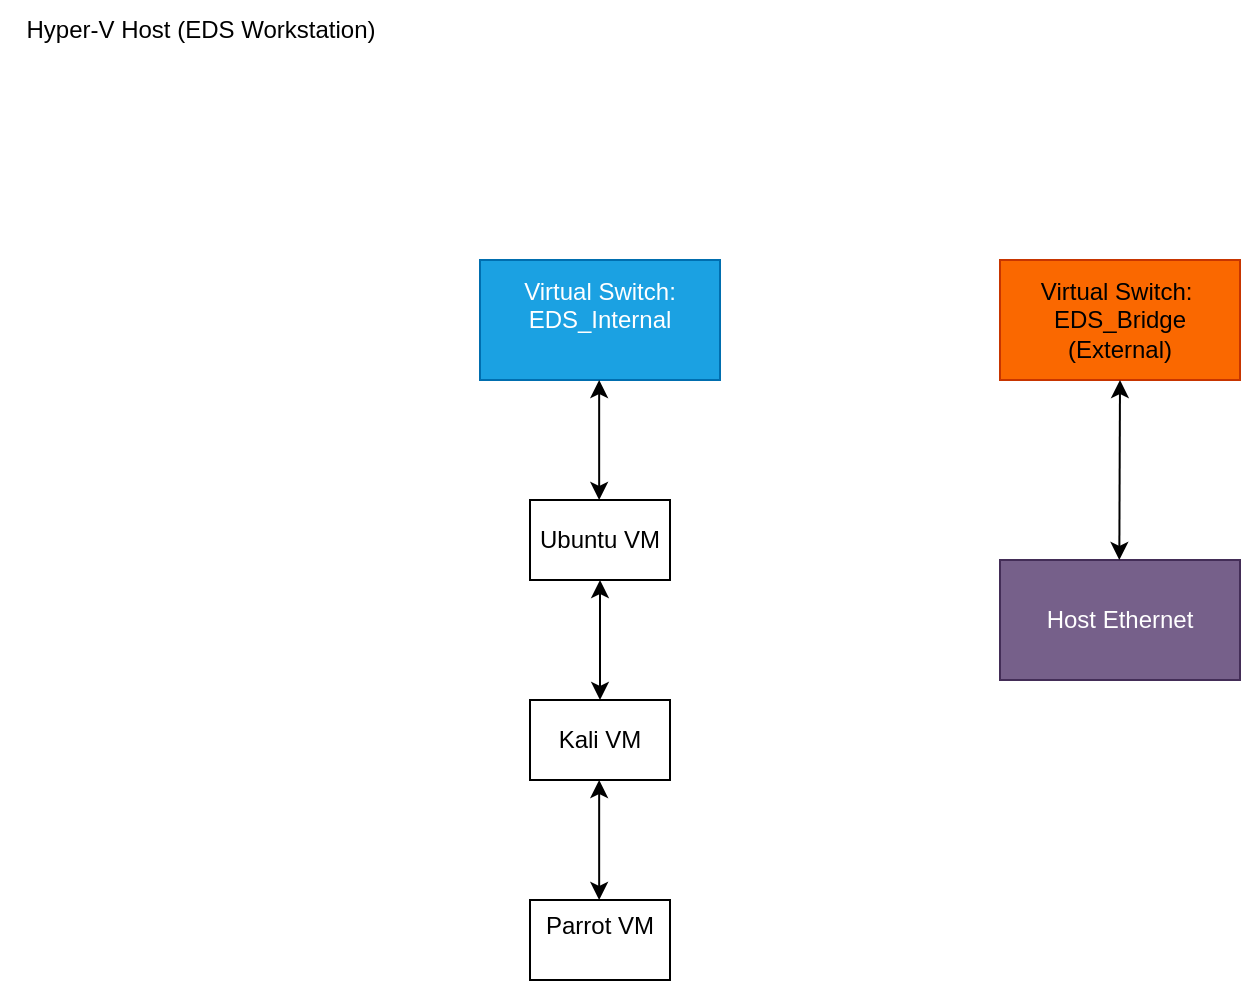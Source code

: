 <mxfile version="26.2.14">
  <diagram name="Page-1" id="rHsQWTbGOgab_UMKQwIw">
    <mxGraphModel dx="3324" dy="467" grid="1" gridSize="10" guides="1" tooltips="1" connect="1" arrows="1" fold="1" page="1" pageScale="1" pageWidth="850" pageHeight="1100" math="0" shadow="0">
      <root>
        <mxCell id="0" />
        <mxCell id="1" parent="0" />
        <mxCell id="KgPdh_fEtPb9r7KRroM1-1" value="Virtual Switch:&lt;br&gt;EDS_Internal&lt;div&gt;&lt;br&gt;&lt;/div&gt;" style="rounded=0;whiteSpace=wrap;html=1;fillColor=#1ba1e2;fontColor=#ffffff;strokeColor=#006EAF;" vertex="1" parent="1">
          <mxGeometry x="-2280" y="140" width="120" height="60" as="geometry" />
        </mxCell>
        <mxCell id="KgPdh_fEtPb9r7KRroM1-2" value="Hyper-V Host (EDS Workstation)" style="text;html=1;align=center;verticalAlign=middle;resizable=0;points=[];autosize=1;strokeColor=none;fillColor=none;" vertex="1" parent="1">
          <mxGeometry x="-2520" y="10" width="200" height="30" as="geometry" />
        </mxCell>
        <mxCell id="KgPdh_fEtPb9r7KRroM1-3" value="Virtual Switch:&amp;nbsp;&lt;div&gt;EDS_Bridge (External)&lt;/div&gt;" style="rounded=0;whiteSpace=wrap;html=1;fillColor=#fa6800;fontColor=#000000;strokeColor=#C73500;" vertex="1" parent="1">
          <mxGeometry x="-2020" y="140" width="120" height="60" as="geometry" />
        </mxCell>
        <mxCell id="KgPdh_fEtPb9r7KRroM1-4" value="Ubuntu VM" style="rounded=0;whiteSpace=wrap;html=1;" vertex="1" parent="1">
          <mxGeometry x="-2255" y="260" width="70" height="40" as="geometry" />
        </mxCell>
        <mxCell id="KgPdh_fEtPb9r7KRroM1-5" value="Kali VM" style="rounded=0;whiteSpace=wrap;html=1;" vertex="1" parent="1">
          <mxGeometry x="-2255" y="360" width="70" height="40" as="geometry" />
        </mxCell>
        <mxCell id="KgPdh_fEtPb9r7KRroM1-6" value="Parrot VM&lt;div&gt;&lt;br&gt;&lt;/div&gt;" style="rounded=0;whiteSpace=wrap;html=1;" vertex="1" parent="1">
          <mxGeometry x="-2255" y="460" width="70" height="40" as="geometry" />
        </mxCell>
        <mxCell id="KgPdh_fEtPb9r7KRroM1-7" value="&lt;div&gt;&lt;br&gt;&lt;/div&gt;Host Ethernet&lt;div&gt;&lt;br&gt;&lt;/div&gt;" style="rounded=0;whiteSpace=wrap;html=1;fillColor=#76608a;fontColor=#ffffff;strokeColor=#432D57;" vertex="1" parent="1">
          <mxGeometry x="-2020" y="290" width="120" height="60" as="geometry" />
        </mxCell>
        <mxCell id="KgPdh_fEtPb9r7KRroM1-8" value="" style="endArrow=classic;startArrow=classic;html=1;rounded=0;exitX=0.5;exitY=0;exitDx=0;exitDy=0;" edge="1" parent="1">
          <mxGeometry width="50" height="50" relative="1" as="geometry">
            <mxPoint x="-2220.42" y="260" as="sourcePoint" />
            <mxPoint x="-2220.42" y="200" as="targetPoint" />
            <Array as="points" />
          </mxGeometry>
        </mxCell>
        <mxCell id="KgPdh_fEtPb9r7KRroM1-9" value="" style="endArrow=classic;startArrow=classic;html=1;rounded=0;exitX=0.5;exitY=1;exitDx=0;exitDy=0;entryX=0.5;entryY=0;entryDx=0;entryDy=0;" edge="1" parent="1" source="KgPdh_fEtPb9r7KRroM1-4" target="KgPdh_fEtPb9r7KRroM1-5">
          <mxGeometry width="50" height="50" relative="1" as="geometry">
            <mxPoint x="-2305" y="270" as="sourcePoint" />
            <mxPoint x="-2305" y="210" as="targetPoint" />
            <Array as="points" />
          </mxGeometry>
        </mxCell>
        <mxCell id="KgPdh_fEtPb9r7KRroM1-10" value="" style="endArrow=classic;startArrow=classic;html=1;rounded=0;exitX=0.5;exitY=0;exitDx=0;exitDy=0;" edge="1" parent="1">
          <mxGeometry width="50" height="50" relative="1" as="geometry">
            <mxPoint x="-2220.42" y="460" as="sourcePoint" />
            <mxPoint x="-2220.42" y="400" as="targetPoint" />
            <Array as="points" />
          </mxGeometry>
        </mxCell>
        <mxCell id="KgPdh_fEtPb9r7KRroM1-11" value="" style="endArrow=classic;startArrow=classic;html=1;rounded=0;exitX=0.5;exitY=0;exitDx=0;exitDy=0;entryX=0.5;entryY=1;entryDx=0;entryDy=0;" edge="1" parent="1" target="KgPdh_fEtPb9r7KRroM1-3">
          <mxGeometry width="50" height="50" relative="1" as="geometry">
            <mxPoint x="-1960.34" y="290" as="sourcePoint" />
            <mxPoint x="-1960" y="210" as="targetPoint" />
            <Array as="points" />
          </mxGeometry>
        </mxCell>
      </root>
    </mxGraphModel>
  </diagram>
</mxfile>
